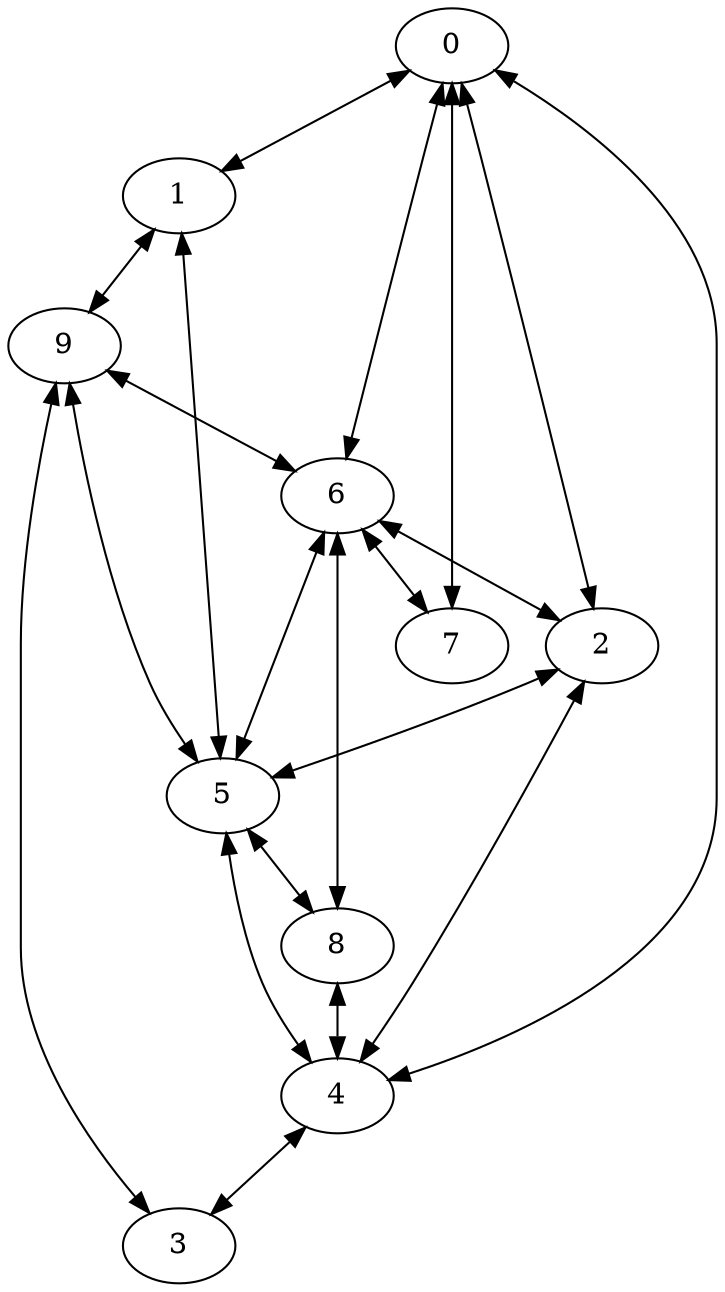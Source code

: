 digraph Cities {
	0 [label=0]
	1 [label=1]
	2 [label=2]
	3 [label=3]
	4 [label=4]
	5 [label=5]
	6 [label=6]
	7 [label=7]
	8 [label=8]
	9 [label=9]
	2 -> 0 [dir=both]
	4 -> 0 [dir=both]
	5 -> 1 [dir=both]
	0 -> 1 [dir=both]
	4 -> 2 [dir=both]
	6 -> 2 [dir=both]
	9 -> 3 [dir=both]
	4 -> 3 [dir=both]
	5 -> 4 [dir=both]
	8 -> 4 [dir=both]
	6 -> 5 [dir=both]
	2 -> 5 [dir=both]
	0 -> 6 [dir=both]
	9 -> 6 [dir=both]
	6 -> 7 [dir=both]
	0 -> 7 [dir=both]
	5 -> 8 [dir=both]
	6 -> 8 [dir=both]
	5 -> 9 [dir=both]
	1 -> 9 [dir=both]
}
